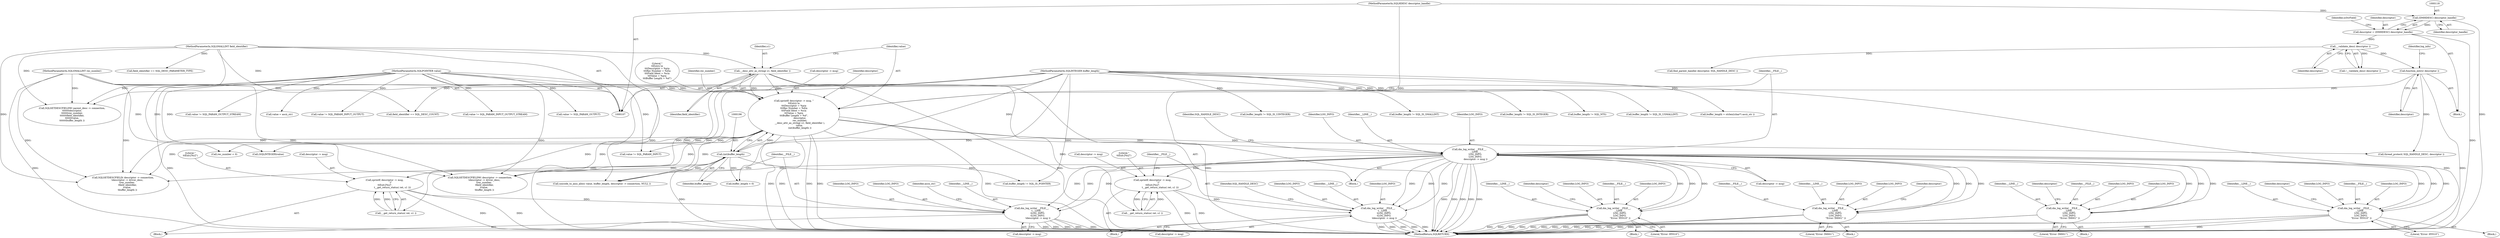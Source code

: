 digraph "0_unixODBC_45ef78e037f578b15fc58938a3a3251655e71d6f#diff-d52750c7ba4e594410438569d8e2963aL24_0@API" {
"1000198" [label="(Call,dm_log_write( __FILE__, \n                __LINE__, \n                LOG_INFO, \n                LOG_INFO, \n                descriptor -> msg ))"];
"1000184" [label="(Call,sprintf( descriptor -> msg, \"\n\t\tEntry:\\n\n\t\t\tDescriptor = %p\\n\n\t\t\tRec Number = %d\\n\n\t\t\tField Ident = %s\\n\n\t\t\tValue = %p\\n\n\t\t\tBuffer Length = %d\",\n                descriptor,\n                rec_number,\n                __desc_attr_as_string( s1, field_identifier ),\n                value, \n                (int)buffer_length ))"];
"1000177" [label="(Call,function_entry( descriptor ))"];
"1000128" [label="(Call,__validate_desc( descriptor ))"];
"1000115" [label="(Call,descriptor = (DMHDESC) descriptor_handle)"];
"1000117" [label="(Call,(DMHDESC) descriptor_handle)"];
"1000108" [label="(MethodParameterIn,SQLHDESC descriptor_handle)"];
"1000109" [label="(MethodParameterIn,SQLSMALLINT rec_number)"];
"1000191" [label="(Call,__desc_attr_as_string( s1, field_identifier ))"];
"1000110" [label="(MethodParameterIn,SQLSMALLINT field_identifier)"];
"1000111" [label="(MethodParameterIn,SQLPOINTER value)"];
"1000195" [label="(Call,(int)buffer_length)"];
"1000112" [label="(MethodParameterIn,SQLINTEGER buffer_length)"];
"1000218" [label="(Call,dm_log_write( __FILE__, \n                __LINE__, \n                LOG_INFO, \n                LOG_INFO, \n                \"Error: HY010\" ))"];
"1000276" [label="(Call,dm_log_write( __FILE__, \n                __LINE__, \n                LOG_INFO, \n                LOG_INFO, \n                \"Error: HY010\" ))"];
"1000522" [label="(Call,dm_log_write( __FILE__, \n                __LINE__, \n                LOG_INFO, \n                LOG_INFO, \n                \"Error: IM001\" ))"];
"1000565" [label="(Call,sprintf( descriptor -> msg, \n                \t\"\n\t\tExit:[%s]\",\n                    \t__get_return_status( ret, s1 )))"];
"1000573" [label="(Call,dm_log_write( __FILE__, \n                \t__LINE__, \n                \tLOG_INFO, \n                \tLOG_INFO, \n                \tdescriptor -> msg ))"];
"1000594" [label="(Call,dm_log_write( __FILE__, \n                __LINE__, \n                LOG_INFO, \n                LOG_INFO, \n                \"Error: IM001\" ))"];
"1000664" [label="(Call,sprintf( descriptor -> msg, \n                \t\"\n\t\tExit:[%s]\",\n                    \t__get_return_status( ret, s1 )))"];
"1000672" [label="(Call,dm_log_write( __FILE__, \n                \t__LINE__, \n                \tLOG_INFO, \n                \tLOG_INFO, \n                \tdescriptor -> msg ))"];
"1000185" [label="(Call,descriptor -> msg)"];
"1000594" [label="(Call,dm_log_write( __FILE__, \n                __LINE__, \n                LOG_INFO, \n                LOG_INFO, \n                \"Error: IM001\" ))"];
"1000531" [label="(Identifier,descriptor)"];
"1000109" [label="(MethodParameterIn,SQLSMALLINT rec_number)"];
"1000108" [label="(MethodParameterIn,SQLHDESC descriptor_handle)"];
"1000166" [label="(Call,SQLSETDESCFIELDW( parent_desc -> connection,\n\t\t\t\t\t\t\tdescriptor,\n\t\t\t\t\t\t\trec_number,\n\t\t\t\t\t\t\tfield_identifier,\n\t\t\t\t\t\t\tvalue,\n\t\t\t\t\t\t\tbuffer_length ))"];
"1000181" [label="(Identifier,log_info)"];
"1000465" [label="(Call,value != SQL_PARAM_INPUT)"];
"1000220" [label="(Identifier,__LINE__)"];
"1000648" [label="(Call,SQLSETDESCFIELD( descriptor -> connection,\n            \tdescriptor -> driver_desc,\n            \trec_number, \n            \tfield_identifier,\n            \tvalue, \n            \tbuffer_length ))"];
"1000435" [label="(Call,(SQLINTEGER)value)"];
"1000218" [label="(Call,dm_log_write( __FILE__, \n                __LINE__, \n                LOG_INFO, \n                LOG_INFO, \n                \"Error: HY010\" ))"];
"1000194" [label="(Identifier,value)"];
"1000669" [label="(Call,__get_return_status( ret, s1 ))"];
"1000189" [label="(Identifier,descriptor)"];
"1000521" [label="(Block,)"];
"1000593" [label="(Block,)"];
"1000403" [label="(Call,buffer_length < 0)"];
"1000227" [label="(Identifier,descriptor)"];
"1000202" [label="(Identifier,LOG_INFO)"];
"1000200" [label="(Identifier,__LINE__)"];
"1000527" [label="(Literal,\"Error: IM001\")"];
"1000687" [label="(Identifier,SQL_HANDLE_DESC)"];
"1000522" [label="(Call,dm_log_write( __FILE__, \n                __LINE__, \n                LOG_INFO, \n                LOG_INFO, \n                \"Error: IM001\" ))"];
"1000523" [label="(Identifier,__FILE__)"];
"1000119" [label="(Identifier,descriptor_handle)"];
"1000566" [label="(Call,descriptor -> msg)"];
"1000302" [label="(Call,rec_number < 0)"];
"1000406" [label="(Call,buffer_length != SQL_NTS)"];
"1000279" [label="(Identifier,LOG_INFO)"];
"1000573" [label="(Call,dm_log_write( __FILE__, \n                \t__LINE__, \n                \tLOG_INFO, \n                \tLOG_INFO, \n                \tdescriptor -> msg ))"];
"1000570" [label="(Call,__get_return_status( ret, s1 ))"];
"1000675" [label="(Identifier,LOG_INFO)"];
"1000676" [label="(Identifier,LOG_INFO)"];
"1000596" [label="(Identifier,__LINE__)"];
"1000201" [label="(Identifier,LOG_INFO)"];
"1000565" [label="(Call,sprintf( descriptor -> msg, \n                \t\"\n\t\tExit:[%s]\",\n                    \t__get_return_status( ret, s1 )))"];
"1000217" [label="(Block,)"];
"1000681" [label="(Identifier,ascii_str)"];
"1000206" [label="(Call,thread_protect( SQL_HANDLE_DESC, descriptor ))"];
"1000177" [label="(Call,function_entry( descriptor ))"];
"1000221" [label="(Identifier,LOG_INFO)"];
"1000183" [label="(Block,)"];
"1000396" [label="(Call,buffer_length != SQL_IS_USMALLINT)"];
"1000111" [label="(MethodParameterIn,SQLPOINTER value)"];
"1000599" [label="(Literal,\"Error: IM001\")"];
"1000178" [label="(Identifier,descriptor)"];
"1000480" [label="(Call,value != SQL_PARAM_OUTPUT_STREAM)"];
"1000524" [label="(Identifier,__LINE__)"];
"1000569" [label="(Literal,\"\n\t\tExit:[%s]\")"];
"1000627" [label="(Call,unicode_to_ansi_alloc( value, buffer_length, descriptor -> connection, NULL ))"];
"1000112" [label="(MethodParameterIn,SQLINTEGER buffer_length)"];
"1000127" [label="(Call,!__validate_desc( descriptor ))"];
"1000461" [label="(Call,field_identifier == SQL_DESC_PARAMETER_TYPE)"];
"1000141" [label="(Call,find_parent_handle( descriptor, SQL_HANDLE_DESC ))"];
"1000199" [label="(Identifier,__FILE__)"];
"1000381" [label="(Call,buffer_length != SQL_IS_POINTER)"];
"1000564" [label="(Block,)"];
"1000574" [label="(Identifier,__FILE__)"];
"1000668" [label="(Literal,\"\n\t\tExit:[%s]\")"];
"1000673" [label="(Identifier,__FILE__)"];
"1000110" [label="(MethodParameterIn,SQLSMALLINT field_identifier)"];
"1000576" [label="(Identifier,LOG_INFO)"];
"1000128" [label="(Call,__validate_desc( descriptor ))"];
"1000195" [label="(Call,(int)buffer_length)"];
"1000203" [label="(Call,descriptor -> msg)"];
"1000113" [label="(Block,)"];
"1000634" [label="(Call,value = ascii_str)"];
"1000192" [label="(Identifier,s1)"];
"1000276" [label="(Call,dm_log_write( __FILE__, \n                __LINE__, \n                LOG_INFO, \n                LOG_INFO, \n                \"Error: HY010\" ))"];
"1000637" [label="(Call,buffer_length = strlen((char*) ascii_str ))"];
"1000575" [label="(Identifier,__LINE__)"];
"1000223" [label="(Literal,\"Error: HY010\")"];
"1000473" [label="(Call,value != SQL_PARAM_INPUT_OUTPUT)"];
"1000193" [label="(Identifier,field_identifier)"];
"1000477" [label="(Call,value != SQL_PARAM_INPUT_OUTPUT_STREAM)"];
"1000191" [label="(Call,__desc_attr_as_string( s1, field_identifier ))"];
"1000129" [label="(Identifier,descriptor)"];
"1000665" [label="(Call,descriptor -> msg)"];
"1000663" [label="(Block,)"];
"1000549" [label="(Call,SQLSETDESCFIELDW( descriptor -> connection,\n            \tdescriptor -> driver_desc,\n            \trec_number, \n            \tfield_identifier,\n            \tvalue, \n            \tbuffer_length ))"];
"1000469" [label="(Call,value != SQL_PARAM_OUTPUT)"];
"1000277" [label="(Identifier,__FILE__)"];
"1000577" [label="(Identifier,LOG_INFO)"];
"1000281" [label="(Literal,\"Error: HY010\")"];
"1000280" [label="(Identifier,LOG_INFO)"];
"1000674" [label="(Identifier,__LINE__)"];
"1000198" [label="(Call,dm_log_write( __FILE__, \n                __LINE__, \n                LOG_INFO, \n                LOG_INFO, \n                descriptor -> msg ))"];
"1000603" [label="(Identifier,descriptor)"];
"1000219" [label="(Identifier,__FILE__)"];
"1000578" [label="(Call,descriptor -> msg)"];
"1000526" [label="(Identifier,LOG_INFO)"];
"1000664" [label="(Call,sprintf( descriptor -> msg, \n                \t\"\n\t\tExit:[%s]\",\n                    \t__get_return_status( ret, s1 )))"];
"1000525" [label="(Identifier,LOG_INFO)"];
"1000677" [label="(Call,descriptor -> msg)"];
"1000278" [label="(Identifier,__LINE__)"];
"1000690" [label="(MethodReturn,SQLRETURN)"];
"1000595" [label="(Identifier,__FILE__)"];
"1000197" [label="(Identifier,buffer_length)"];
"1000222" [label="(Identifier,LOG_INFO)"];
"1000184" [label="(Call,sprintf( descriptor -> msg, \"\n\t\tEntry:\\n\n\t\t\tDescriptor = %p\\n\n\t\t\tRec Number = %d\\n\n\t\t\tField Ident = %s\\n\n\t\t\tValue = %p\\n\n\t\t\tBuffer Length = %d\",\n                descriptor,\n                rec_number,\n                __desc_attr_as_string( s1, field_identifier ),\n                value, \n                (int)buffer_length ))"];
"1000124" [label="(Identifier,isStrField)"];
"1000597" [label="(Identifier,LOG_INFO)"];
"1000188" [label="(Literal,\"\n\t\tEntry:\\n\n\t\t\tDescriptor = %p\\n\n\t\t\tRec Number = %d\\n\n\t\t\tField Ident = %s\\n\n\t\t\tValue = %p\\n\n\t\t\tBuffer Length = %d\")"];
"1000431" [label="(Call,field_identifier == SQL_DESC_COUNT)"];
"1000389" [label="(Call,buffer_length != SQL_IS_UINTEGER)"];
"1000275" [label="(Block,)"];
"1000598" [label="(Identifier,LOG_INFO)"];
"1000393" [label="(Call,buffer_length != SQL_IS_SMALLINT)"];
"1000672" [label="(Call,dm_log_write( __FILE__, \n                \t__LINE__, \n                \tLOG_INFO, \n                \tLOG_INFO, \n                \tdescriptor -> msg ))"];
"1000115" [label="(Call,descriptor = (DMHDESC) descriptor_handle)"];
"1000285" [label="(Identifier,descriptor)"];
"1000385" [label="(Call,buffer_length != SQL_IS_INTEGER)"];
"1000116" [label="(Identifier,descriptor)"];
"1000117" [label="(Call,(DMHDESC) descriptor_handle)"];
"1000190" [label="(Identifier,rec_number)"];
"1000207" [label="(Identifier,SQL_HANDLE_DESC)"];
"1000198" -> "1000183"  [label="AST: "];
"1000198" -> "1000203"  [label="CFG: "];
"1000199" -> "1000198"  [label="AST: "];
"1000200" -> "1000198"  [label="AST: "];
"1000201" -> "1000198"  [label="AST: "];
"1000202" -> "1000198"  [label="AST: "];
"1000203" -> "1000198"  [label="AST: "];
"1000207" -> "1000198"  [label="CFG: "];
"1000198" -> "1000690"  [label="DDG: "];
"1000198" -> "1000690"  [label="DDG: "];
"1000198" -> "1000690"  [label="DDG: "];
"1000198" -> "1000690"  [label="DDG: "];
"1000198" -> "1000690"  [label="DDG: "];
"1000184" -> "1000198"  [label="DDG: "];
"1000198" -> "1000218"  [label="DDG: "];
"1000198" -> "1000218"  [label="DDG: "];
"1000198" -> "1000218"  [label="DDG: "];
"1000198" -> "1000276"  [label="DDG: "];
"1000198" -> "1000276"  [label="DDG: "];
"1000198" -> "1000276"  [label="DDG: "];
"1000198" -> "1000522"  [label="DDG: "];
"1000198" -> "1000522"  [label="DDG: "];
"1000198" -> "1000522"  [label="DDG: "];
"1000198" -> "1000565"  [label="DDG: "];
"1000198" -> "1000573"  [label="DDG: "];
"1000198" -> "1000573"  [label="DDG: "];
"1000198" -> "1000573"  [label="DDG: "];
"1000198" -> "1000594"  [label="DDG: "];
"1000198" -> "1000594"  [label="DDG: "];
"1000198" -> "1000594"  [label="DDG: "];
"1000198" -> "1000664"  [label="DDG: "];
"1000198" -> "1000672"  [label="DDG: "];
"1000198" -> "1000672"  [label="DDG: "];
"1000198" -> "1000672"  [label="DDG: "];
"1000184" -> "1000183"  [label="AST: "];
"1000184" -> "1000195"  [label="CFG: "];
"1000185" -> "1000184"  [label="AST: "];
"1000188" -> "1000184"  [label="AST: "];
"1000189" -> "1000184"  [label="AST: "];
"1000190" -> "1000184"  [label="AST: "];
"1000191" -> "1000184"  [label="AST: "];
"1000194" -> "1000184"  [label="AST: "];
"1000195" -> "1000184"  [label="AST: "];
"1000199" -> "1000184"  [label="CFG: "];
"1000184" -> "1000690"  [label="DDG: "];
"1000184" -> "1000690"  [label="DDG: "];
"1000184" -> "1000690"  [label="DDG: "];
"1000184" -> "1000690"  [label="DDG: "];
"1000184" -> "1000690"  [label="DDG: "];
"1000177" -> "1000184"  [label="DDG: "];
"1000109" -> "1000184"  [label="DDG: "];
"1000191" -> "1000184"  [label="DDG: "];
"1000191" -> "1000184"  [label="DDG: "];
"1000111" -> "1000184"  [label="DDG: "];
"1000195" -> "1000184"  [label="DDG: "];
"1000184" -> "1000206"  [label="DDG: "];
"1000184" -> "1000302"  [label="DDG: "];
"1000184" -> "1000435"  [label="DDG: "];
"1000184" -> "1000465"  [label="DDG: "];
"1000184" -> "1000549"  [label="DDG: "];
"1000184" -> "1000627"  [label="DDG: "];
"1000184" -> "1000648"  [label="DDG: "];
"1000177" -> "1000113"  [label="AST: "];
"1000177" -> "1000178"  [label="CFG: "];
"1000178" -> "1000177"  [label="AST: "];
"1000181" -> "1000177"  [label="CFG: "];
"1000177" -> "1000690"  [label="DDG: "];
"1000128" -> "1000177"  [label="DDG: "];
"1000177" -> "1000206"  [label="DDG: "];
"1000128" -> "1000127"  [label="AST: "];
"1000128" -> "1000129"  [label="CFG: "];
"1000129" -> "1000128"  [label="AST: "];
"1000127" -> "1000128"  [label="CFG: "];
"1000128" -> "1000127"  [label="DDG: "];
"1000115" -> "1000128"  [label="DDG: "];
"1000128" -> "1000141"  [label="DDG: "];
"1000115" -> "1000113"  [label="AST: "];
"1000115" -> "1000117"  [label="CFG: "];
"1000116" -> "1000115"  [label="AST: "];
"1000117" -> "1000115"  [label="AST: "];
"1000124" -> "1000115"  [label="CFG: "];
"1000115" -> "1000690"  [label="DDG: "];
"1000117" -> "1000115"  [label="DDG: "];
"1000117" -> "1000119"  [label="CFG: "];
"1000118" -> "1000117"  [label="AST: "];
"1000119" -> "1000117"  [label="AST: "];
"1000117" -> "1000690"  [label="DDG: "];
"1000108" -> "1000117"  [label="DDG: "];
"1000108" -> "1000107"  [label="AST: "];
"1000108" -> "1000690"  [label="DDG: "];
"1000109" -> "1000107"  [label="AST: "];
"1000109" -> "1000690"  [label="DDG: "];
"1000109" -> "1000166"  [label="DDG: "];
"1000109" -> "1000302"  [label="DDG: "];
"1000109" -> "1000549"  [label="DDG: "];
"1000109" -> "1000648"  [label="DDG: "];
"1000191" -> "1000193"  [label="CFG: "];
"1000192" -> "1000191"  [label="AST: "];
"1000193" -> "1000191"  [label="AST: "];
"1000194" -> "1000191"  [label="CFG: "];
"1000191" -> "1000690"  [label="DDG: "];
"1000191" -> "1000690"  [label="DDG: "];
"1000110" -> "1000191"  [label="DDG: "];
"1000191" -> "1000431"  [label="DDG: "];
"1000191" -> "1000570"  [label="DDG: "];
"1000191" -> "1000669"  [label="DDG: "];
"1000110" -> "1000107"  [label="AST: "];
"1000110" -> "1000690"  [label="DDG: "];
"1000110" -> "1000166"  [label="DDG: "];
"1000110" -> "1000431"  [label="DDG: "];
"1000110" -> "1000461"  [label="DDG: "];
"1000110" -> "1000549"  [label="DDG: "];
"1000110" -> "1000648"  [label="DDG: "];
"1000111" -> "1000107"  [label="AST: "];
"1000111" -> "1000690"  [label="DDG: "];
"1000111" -> "1000166"  [label="DDG: "];
"1000111" -> "1000435"  [label="DDG: "];
"1000111" -> "1000465"  [label="DDG: "];
"1000111" -> "1000469"  [label="DDG: "];
"1000111" -> "1000473"  [label="DDG: "];
"1000111" -> "1000477"  [label="DDG: "];
"1000111" -> "1000480"  [label="DDG: "];
"1000111" -> "1000549"  [label="DDG: "];
"1000111" -> "1000627"  [label="DDG: "];
"1000111" -> "1000634"  [label="DDG: "];
"1000111" -> "1000648"  [label="DDG: "];
"1000195" -> "1000197"  [label="CFG: "];
"1000196" -> "1000195"  [label="AST: "];
"1000197" -> "1000195"  [label="AST: "];
"1000195" -> "1000690"  [label="DDG: "];
"1000112" -> "1000195"  [label="DDG: "];
"1000195" -> "1000381"  [label="DDG: "];
"1000195" -> "1000403"  [label="DDG: "];
"1000195" -> "1000549"  [label="DDG: "];
"1000195" -> "1000627"  [label="DDG: "];
"1000195" -> "1000648"  [label="DDG: "];
"1000112" -> "1000107"  [label="AST: "];
"1000112" -> "1000690"  [label="DDG: "];
"1000112" -> "1000166"  [label="DDG: "];
"1000112" -> "1000381"  [label="DDG: "];
"1000112" -> "1000385"  [label="DDG: "];
"1000112" -> "1000389"  [label="DDG: "];
"1000112" -> "1000393"  [label="DDG: "];
"1000112" -> "1000396"  [label="DDG: "];
"1000112" -> "1000403"  [label="DDG: "];
"1000112" -> "1000406"  [label="DDG: "];
"1000112" -> "1000549"  [label="DDG: "];
"1000112" -> "1000627"  [label="DDG: "];
"1000112" -> "1000637"  [label="DDG: "];
"1000112" -> "1000648"  [label="DDG: "];
"1000218" -> "1000217"  [label="AST: "];
"1000218" -> "1000223"  [label="CFG: "];
"1000219" -> "1000218"  [label="AST: "];
"1000220" -> "1000218"  [label="AST: "];
"1000221" -> "1000218"  [label="AST: "];
"1000222" -> "1000218"  [label="AST: "];
"1000223" -> "1000218"  [label="AST: "];
"1000227" -> "1000218"  [label="CFG: "];
"1000218" -> "1000690"  [label="DDG: "];
"1000218" -> "1000690"  [label="DDG: "];
"1000218" -> "1000690"  [label="DDG: "];
"1000218" -> "1000690"  [label="DDG: "];
"1000276" -> "1000275"  [label="AST: "];
"1000276" -> "1000281"  [label="CFG: "];
"1000277" -> "1000276"  [label="AST: "];
"1000278" -> "1000276"  [label="AST: "];
"1000279" -> "1000276"  [label="AST: "];
"1000280" -> "1000276"  [label="AST: "];
"1000281" -> "1000276"  [label="AST: "];
"1000285" -> "1000276"  [label="CFG: "];
"1000276" -> "1000690"  [label="DDG: "];
"1000276" -> "1000690"  [label="DDG: "];
"1000276" -> "1000690"  [label="DDG: "];
"1000276" -> "1000690"  [label="DDG: "];
"1000522" -> "1000521"  [label="AST: "];
"1000522" -> "1000527"  [label="CFG: "];
"1000523" -> "1000522"  [label="AST: "];
"1000524" -> "1000522"  [label="AST: "];
"1000525" -> "1000522"  [label="AST: "];
"1000526" -> "1000522"  [label="AST: "];
"1000527" -> "1000522"  [label="AST: "];
"1000531" -> "1000522"  [label="CFG: "];
"1000522" -> "1000690"  [label="DDG: "];
"1000522" -> "1000690"  [label="DDG: "];
"1000522" -> "1000690"  [label="DDG: "];
"1000522" -> "1000690"  [label="DDG: "];
"1000565" -> "1000564"  [label="AST: "];
"1000565" -> "1000570"  [label="CFG: "];
"1000566" -> "1000565"  [label="AST: "];
"1000569" -> "1000565"  [label="AST: "];
"1000570" -> "1000565"  [label="AST: "];
"1000574" -> "1000565"  [label="CFG: "];
"1000565" -> "1000690"  [label="DDG: "];
"1000565" -> "1000690"  [label="DDG: "];
"1000570" -> "1000565"  [label="DDG: "];
"1000570" -> "1000565"  [label="DDG: "];
"1000565" -> "1000573"  [label="DDG: "];
"1000573" -> "1000564"  [label="AST: "];
"1000573" -> "1000578"  [label="CFG: "];
"1000574" -> "1000573"  [label="AST: "];
"1000575" -> "1000573"  [label="AST: "];
"1000576" -> "1000573"  [label="AST: "];
"1000577" -> "1000573"  [label="AST: "];
"1000578" -> "1000573"  [label="AST: "];
"1000687" -> "1000573"  [label="CFG: "];
"1000573" -> "1000690"  [label="DDG: "];
"1000573" -> "1000690"  [label="DDG: "];
"1000573" -> "1000690"  [label="DDG: "];
"1000573" -> "1000690"  [label="DDG: "];
"1000573" -> "1000690"  [label="DDG: "];
"1000594" -> "1000593"  [label="AST: "];
"1000594" -> "1000599"  [label="CFG: "];
"1000595" -> "1000594"  [label="AST: "];
"1000596" -> "1000594"  [label="AST: "];
"1000597" -> "1000594"  [label="AST: "];
"1000598" -> "1000594"  [label="AST: "];
"1000599" -> "1000594"  [label="AST: "];
"1000603" -> "1000594"  [label="CFG: "];
"1000594" -> "1000690"  [label="DDG: "];
"1000594" -> "1000690"  [label="DDG: "];
"1000594" -> "1000690"  [label="DDG: "];
"1000594" -> "1000690"  [label="DDG: "];
"1000664" -> "1000663"  [label="AST: "];
"1000664" -> "1000669"  [label="CFG: "];
"1000665" -> "1000664"  [label="AST: "];
"1000668" -> "1000664"  [label="AST: "];
"1000669" -> "1000664"  [label="AST: "];
"1000673" -> "1000664"  [label="CFG: "];
"1000664" -> "1000690"  [label="DDG: "];
"1000664" -> "1000690"  [label="DDG: "];
"1000669" -> "1000664"  [label="DDG: "];
"1000669" -> "1000664"  [label="DDG: "];
"1000664" -> "1000672"  [label="DDG: "];
"1000672" -> "1000663"  [label="AST: "];
"1000672" -> "1000677"  [label="CFG: "];
"1000673" -> "1000672"  [label="AST: "];
"1000674" -> "1000672"  [label="AST: "];
"1000675" -> "1000672"  [label="AST: "];
"1000676" -> "1000672"  [label="AST: "];
"1000677" -> "1000672"  [label="AST: "];
"1000681" -> "1000672"  [label="CFG: "];
"1000672" -> "1000690"  [label="DDG: "];
"1000672" -> "1000690"  [label="DDG: "];
"1000672" -> "1000690"  [label="DDG: "];
"1000672" -> "1000690"  [label="DDG: "];
"1000672" -> "1000690"  [label="DDG: "];
}
